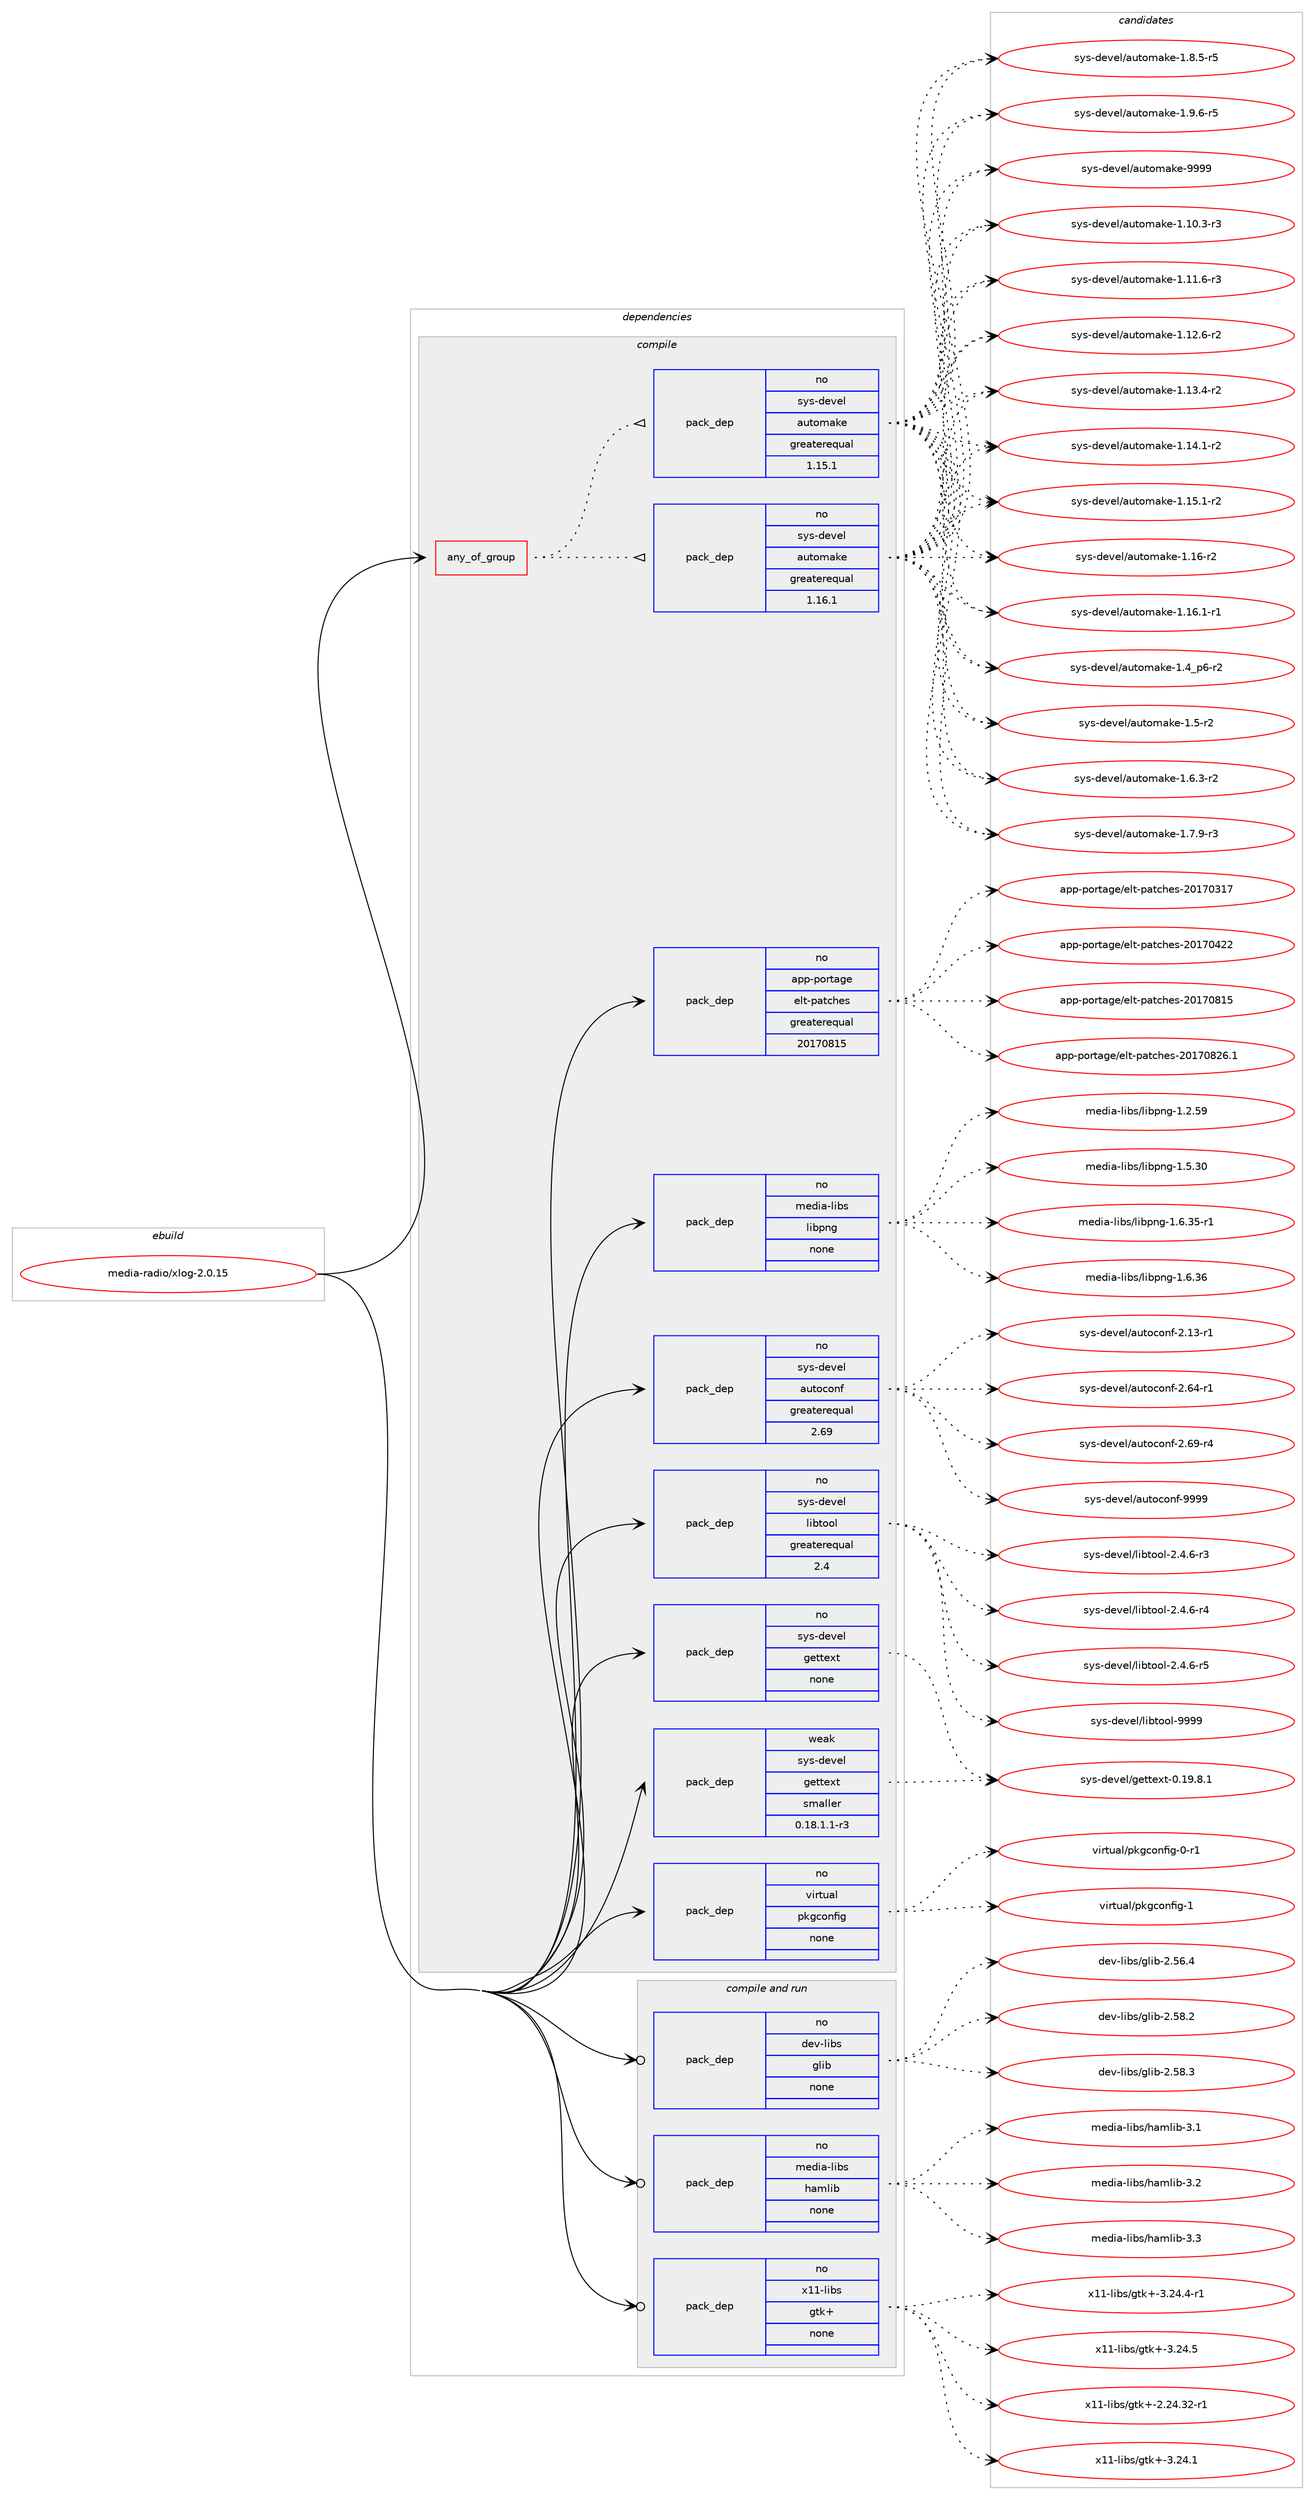 digraph prolog {

# *************
# Graph options
# *************

newrank=true;
concentrate=true;
compound=true;
graph [rankdir=LR,fontname=Helvetica,fontsize=10,ranksep=1.5];#, ranksep=2.5, nodesep=0.2];
edge  [arrowhead=vee];
node  [fontname=Helvetica,fontsize=10];

# **********
# The ebuild
# **********

subgraph cluster_leftcol {
color=gray;
rank=same;
label=<<i>ebuild</i>>;
id [label="media-radio/xlog-2.0.15", color=red, width=4, href="../media-radio/xlog-2.0.15.svg"];
}

# ****************
# The dependencies
# ****************

subgraph cluster_midcol {
color=gray;
label=<<i>dependencies</i>>;
subgraph cluster_compile {
fillcolor="#eeeeee";
style=filled;
label=<<i>compile</i>>;
subgraph any25410 {
dependency1623824 [label=<<TABLE BORDER="0" CELLBORDER="1" CELLSPACING="0" CELLPADDING="4"><TR><TD CELLPADDING="10">any_of_group</TD></TR></TABLE>>, shape=none, color=red];subgraph pack1160988 {
dependency1623825 [label=<<TABLE BORDER="0" CELLBORDER="1" CELLSPACING="0" CELLPADDING="4" WIDTH="220"><TR><TD ROWSPAN="6" CELLPADDING="30">pack_dep</TD></TR><TR><TD WIDTH="110">no</TD></TR><TR><TD>sys-devel</TD></TR><TR><TD>automake</TD></TR><TR><TD>greaterequal</TD></TR><TR><TD>1.16.1</TD></TR></TABLE>>, shape=none, color=blue];
}
dependency1623824:e -> dependency1623825:w [weight=20,style="dotted",arrowhead="oinv"];
subgraph pack1160989 {
dependency1623826 [label=<<TABLE BORDER="0" CELLBORDER="1" CELLSPACING="0" CELLPADDING="4" WIDTH="220"><TR><TD ROWSPAN="6" CELLPADDING="30">pack_dep</TD></TR><TR><TD WIDTH="110">no</TD></TR><TR><TD>sys-devel</TD></TR><TR><TD>automake</TD></TR><TR><TD>greaterequal</TD></TR><TR><TD>1.15.1</TD></TR></TABLE>>, shape=none, color=blue];
}
dependency1623824:e -> dependency1623826:w [weight=20,style="dotted",arrowhead="oinv"];
}
id:e -> dependency1623824:w [weight=20,style="solid",arrowhead="vee"];
subgraph pack1160990 {
dependency1623827 [label=<<TABLE BORDER="0" CELLBORDER="1" CELLSPACING="0" CELLPADDING="4" WIDTH="220"><TR><TD ROWSPAN="6" CELLPADDING="30">pack_dep</TD></TR><TR><TD WIDTH="110">no</TD></TR><TR><TD>app-portage</TD></TR><TR><TD>elt-patches</TD></TR><TR><TD>greaterequal</TD></TR><TR><TD>20170815</TD></TR></TABLE>>, shape=none, color=blue];
}
id:e -> dependency1623827:w [weight=20,style="solid",arrowhead="vee"];
subgraph pack1160991 {
dependency1623828 [label=<<TABLE BORDER="0" CELLBORDER="1" CELLSPACING="0" CELLPADDING="4" WIDTH="220"><TR><TD ROWSPAN="6" CELLPADDING="30">pack_dep</TD></TR><TR><TD WIDTH="110">no</TD></TR><TR><TD>media-libs</TD></TR><TR><TD>libpng</TD></TR><TR><TD>none</TD></TR><TR><TD></TD></TR></TABLE>>, shape=none, color=blue];
}
id:e -> dependency1623828:w [weight=20,style="solid",arrowhead="vee"];
subgraph pack1160992 {
dependency1623829 [label=<<TABLE BORDER="0" CELLBORDER="1" CELLSPACING="0" CELLPADDING="4" WIDTH="220"><TR><TD ROWSPAN="6" CELLPADDING="30">pack_dep</TD></TR><TR><TD WIDTH="110">no</TD></TR><TR><TD>sys-devel</TD></TR><TR><TD>autoconf</TD></TR><TR><TD>greaterequal</TD></TR><TR><TD>2.69</TD></TR></TABLE>>, shape=none, color=blue];
}
id:e -> dependency1623829:w [weight=20,style="solid",arrowhead="vee"];
subgraph pack1160993 {
dependency1623830 [label=<<TABLE BORDER="0" CELLBORDER="1" CELLSPACING="0" CELLPADDING="4" WIDTH="220"><TR><TD ROWSPAN="6" CELLPADDING="30">pack_dep</TD></TR><TR><TD WIDTH="110">no</TD></TR><TR><TD>sys-devel</TD></TR><TR><TD>gettext</TD></TR><TR><TD>none</TD></TR><TR><TD></TD></TR></TABLE>>, shape=none, color=blue];
}
id:e -> dependency1623830:w [weight=20,style="solid",arrowhead="vee"];
subgraph pack1160994 {
dependency1623831 [label=<<TABLE BORDER="0" CELLBORDER="1" CELLSPACING="0" CELLPADDING="4" WIDTH="220"><TR><TD ROWSPAN="6" CELLPADDING="30">pack_dep</TD></TR><TR><TD WIDTH="110">no</TD></TR><TR><TD>sys-devel</TD></TR><TR><TD>libtool</TD></TR><TR><TD>greaterequal</TD></TR><TR><TD>2.4</TD></TR></TABLE>>, shape=none, color=blue];
}
id:e -> dependency1623831:w [weight=20,style="solid",arrowhead="vee"];
subgraph pack1160995 {
dependency1623832 [label=<<TABLE BORDER="0" CELLBORDER="1" CELLSPACING="0" CELLPADDING="4" WIDTH="220"><TR><TD ROWSPAN="6" CELLPADDING="30">pack_dep</TD></TR><TR><TD WIDTH="110">no</TD></TR><TR><TD>virtual</TD></TR><TR><TD>pkgconfig</TD></TR><TR><TD>none</TD></TR><TR><TD></TD></TR></TABLE>>, shape=none, color=blue];
}
id:e -> dependency1623832:w [weight=20,style="solid",arrowhead="vee"];
subgraph pack1160996 {
dependency1623833 [label=<<TABLE BORDER="0" CELLBORDER="1" CELLSPACING="0" CELLPADDING="4" WIDTH="220"><TR><TD ROWSPAN="6" CELLPADDING="30">pack_dep</TD></TR><TR><TD WIDTH="110">weak</TD></TR><TR><TD>sys-devel</TD></TR><TR><TD>gettext</TD></TR><TR><TD>smaller</TD></TR><TR><TD>0.18.1.1-r3</TD></TR></TABLE>>, shape=none, color=blue];
}
id:e -> dependency1623833:w [weight=20,style="solid",arrowhead="vee"];
}
subgraph cluster_compileandrun {
fillcolor="#eeeeee";
style=filled;
label=<<i>compile and run</i>>;
subgraph pack1160997 {
dependency1623834 [label=<<TABLE BORDER="0" CELLBORDER="1" CELLSPACING="0" CELLPADDING="4" WIDTH="220"><TR><TD ROWSPAN="6" CELLPADDING="30">pack_dep</TD></TR><TR><TD WIDTH="110">no</TD></TR><TR><TD>dev-libs</TD></TR><TR><TD>glib</TD></TR><TR><TD>none</TD></TR><TR><TD></TD></TR></TABLE>>, shape=none, color=blue];
}
id:e -> dependency1623834:w [weight=20,style="solid",arrowhead="odotvee"];
subgraph pack1160998 {
dependency1623835 [label=<<TABLE BORDER="0" CELLBORDER="1" CELLSPACING="0" CELLPADDING="4" WIDTH="220"><TR><TD ROWSPAN="6" CELLPADDING="30">pack_dep</TD></TR><TR><TD WIDTH="110">no</TD></TR><TR><TD>media-libs</TD></TR><TR><TD>hamlib</TD></TR><TR><TD>none</TD></TR><TR><TD></TD></TR></TABLE>>, shape=none, color=blue];
}
id:e -> dependency1623835:w [weight=20,style="solid",arrowhead="odotvee"];
subgraph pack1160999 {
dependency1623836 [label=<<TABLE BORDER="0" CELLBORDER="1" CELLSPACING="0" CELLPADDING="4" WIDTH="220"><TR><TD ROWSPAN="6" CELLPADDING="30">pack_dep</TD></TR><TR><TD WIDTH="110">no</TD></TR><TR><TD>x11-libs</TD></TR><TR><TD>gtk+</TD></TR><TR><TD>none</TD></TR><TR><TD></TD></TR></TABLE>>, shape=none, color=blue];
}
id:e -> dependency1623836:w [weight=20,style="solid",arrowhead="odotvee"];
}
subgraph cluster_run {
fillcolor="#eeeeee";
style=filled;
label=<<i>run</i>>;
}
}

# **************
# The candidates
# **************

subgraph cluster_choices {
rank=same;
color=gray;
label=<<i>candidates</i>>;

subgraph choice1160988 {
color=black;
nodesep=1;
choice11512111545100101118101108479711711611110997107101454946494846514511451 [label="sys-devel/automake-1.10.3-r3", color=red, width=4,href="../sys-devel/automake-1.10.3-r3.svg"];
choice11512111545100101118101108479711711611110997107101454946494946544511451 [label="sys-devel/automake-1.11.6-r3", color=red, width=4,href="../sys-devel/automake-1.11.6-r3.svg"];
choice11512111545100101118101108479711711611110997107101454946495046544511450 [label="sys-devel/automake-1.12.6-r2", color=red, width=4,href="../sys-devel/automake-1.12.6-r2.svg"];
choice11512111545100101118101108479711711611110997107101454946495146524511450 [label="sys-devel/automake-1.13.4-r2", color=red, width=4,href="../sys-devel/automake-1.13.4-r2.svg"];
choice11512111545100101118101108479711711611110997107101454946495246494511450 [label="sys-devel/automake-1.14.1-r2", color=red, width=4,href="../sys-devel/automake-1.14.1-r2.svg"];
choice11512111545100101118101108479711711611110997107101454946495346494511450 [label="sys-devel/automake-1.15.1-r2", color=red, width=4,href="../sys-devel/automake-1.15.1-r2.svg"];
choice1151211154510010111810110847971171161111099710710145494649544511450 [label="sys-devel/automake-1.16-r2", color=red, width=4,href="../sys-devel/automake-1.16-r2.svg"];
choice11512111545100101118101108479711711611110997107101454946495446494511449 [label="sys-devel/automake-1.16.1-r1", color=red, width=4,href="../sys-devel/automake-1.16.1-r1.svg"];
choice115121115451001011181011084797117116111109971071014549465295112544511450 [label="sys-devel/automake-1.4_p6-r2", color=red, width=4,href="../sys-devel/automake-1.4_p6-r2.svg"];
choice11512111545100101118101108479711711611110997107101454946534511450 [label="sys-devel/automake-1.5-r2", color=red, width=4,href="../sys-devel/automake-1.5-r2.svg"];
choice115121115451001011181011084797117116111109971071014549465446514511450 [label="sys-devel/automake-1.6.3-r2", color=red, width=4,href="../sys-devel/automake-1.6.3-r2.svg"];
choice115121115451001011181011084797117116111109971071014549465546574511451 [label="sys-devel/automake-1.7.9-r3", color=red, width=4,href="../sys-devel/automake-1.7.9-r3.svg"];
choice115121115451001011181011084797117116111109971071014549465646534511453 [label="sys-devel/automake-1.8.5-r5", color=red, width=4,href="../sys-devel/automake-1.8.5-r5.svg"];
choice115121115451001011181011084797117116111109971071014549465746544511453 [label="sys-devel/automake-1.9.6-r5", color=red, width=4,href="../sys-devel/automake-1.9.6-r5.svg"];
choice115121115451001011181011084797117116111109971071014557575757 [label="sys-devel/automake-9999", color=red, width=4,href="../sys-devel/automake-9999.svg"];
dependency1623825:e -> choice11512111545100101118101108479711711611110997107101454946494846514511451:w [style=dotted,weight="100"];
dependency1623825:e -> choice11512111545100101118101108479711711611110997107101454946494946544511451:w [style=dotted,weight="100"];
dependency1623825:e -> choice11512111545100101118101108479711711611110997107101454946495046544511450:w [style=dotted,weight="100"];
dependency1623825:e -> choice11512111545100101118101108479711711611110997107101454946495146524511450:w [style=dotted,weight="100"];
dependency1623825:e -> choice11512111545100101118101108479711711611110997107101454946495246494511450:w [style=dotted,weight="100"];
dependency1623825:e -> choice11512111545100101118101108479711711611110997107101454946495346494511450:w [style=dotted,weight="100"];
dependency1623825:e -> choice1151211154510010111810110847971171161111099710710145494649544511450:w [style=dotted,weight="100"];
dependency1623825:e -> choice11512111545100101118101108479711711611110997107101454946495446494511449:w [style=dotted,weight="100"];
dependency1623825:e -> choice115121115451001011181011084797117116111109971071014549465295112544511450:w [style=dotted,weight="100"];
dependency1623825:e -> choice11512111545100101118101108479711711611110997107101454946534511450:w [style=dotted,weight="100"];
dependency1623825:e -> choice115121115451001011181011084797117116111109971071014549465446514511450:w [style=dotted,weight="100"];
dependency1623825:e -> choice115121115451001011181011084797117116111109971071014549465546574511451:w [style=dotted,weight="100"];
dependency1623825:e -> choice115121115451001011181011084797117116111109971071014549465646534511453:w [style=dotted,weight="100"];
dependency1623825:e -> choice115121115451001011181011084797117116111109971071014549465746544511453:w [style=dotted,weight="100"];
dependency1623825:e -> choice115121115451001011181011084797117116111109971071014557575757:w [style=dotted,weight="100"];
}
subgraph choice1160989 {
color=black;
nodesep=1;
choice11512111545100101118101108479711711611110997107101454946494846514511451 [label="sys-devel/automake-1.10.3-r3", color=red, width=4,href="../sys-devel/automake-1.10.3-r3.svg"];
choice11512111545100101118101108479711711611110997107101454946494946544511451 [label="sys-devel/automake-1.11.6-r3", color=red, width=4,href="../sys-devel/automake-1.11.6-r3.svg"];
choice11512111545100101118101108479711711611110997107101454946495046544511450 [label="sys-devel/automake-1.12.6-r2", color=red, width=4,href="../sys-devel/automake-1.12.6-r2.svg"];
choice11512111545100101118101108479711711611110997107101454946495146524511450 [label="sys-devel/automake-1.13.4-r2", color=red, width=4,href="../sys-devel/automake-1.13.4-r2.svg"];
choice11512111545100101118101108479711711611110997107101454946495246494511450 [label="sys-devel/automake-1.14.1-r2", color=red, width=4,href="../sys-devel/automake-1.14.1-r2.svg"];
choice11512111545100101118101108479711711611110997107101454946495346494511450 [label="sys-devel/automake-1.15.1-r2", color=red, width=4,href="../sys-devel/automake-1.15.1-r2.svg"];
choice1151211154510010111810110847971171161111099710710145494649544511450 [label="sys-devel/automake-1.16-r2", color=red, width=4,href="../sys-devel/automake-1.16-r2.svg"];
choice11512111545100101118101108479711711611110997107101454946495446494511449 [label="sys-devel/automake-1.16.1-r1", color=red, width=4,href="../sys-devel/automake-1.16.1-r1.svg"];
choice115121115451001011181011084797117116111109971071014549465295112544511450 [label="sys-devel/automake-1.4_p6-r2", color=red, width=4,href="../sys-devel/automake-1.4_p6-r2.svg"];
choice11512111545100101118101108479711711611110997107101454946534511450 [label="sys-devel/automake-1.5-r2", color=red, width=4,href="../sys-devel/automake-1.5-r2.svg"];
choice115121115451001011181011084797117116111109971071014549465446514511450 [label="sys-devel/automake-1.6.3-r2", color=red, width=4,href="../sys-devel/automake-1.6.3-r2.svg"];
choice115121115451001011181011084797117116111109971071014549465546574511451 [label="sys-devel/automake-1.7.9-r3", color=red, width=4,href="../sys-devel/automake-1.7.9-r3.svg"];
choice115121115451001011181011084797117116111109971071014549465646534511453 [label="sys-devel/automake-1.8.5-r5", color=red, width=4,href="../sys-devel/automake-1.8.5-r5.svg"];
choice115121115451001011181011084797117116111109971071014549465746544511453 [label="sys-devel/automake-1.9.6-r5", color=red, width=4,href="../sys-devel/automake-1.9.6-r5.svg"];
choice115121115451001011181011084797117116111109971071014557575757 [label="sys-devel/automake-9999", color=red, width=4,href="../sys-devel/automake-9999.svg"];
dependency1623826:e -> choice11512111545100101118101108479711711611110997107101454946494846514511451:w [style=dotted,weight="100"];
dependency1623826:e -> choice11512111545100101118101108479711711611110997107101454946494946544511451:w [style=dotted,weight="100"];
dependency1623826:e -> choice11512111545100101118101108479711711611110997107101454946495046544511450:w [style=dotted,weight="100"];
dependency1623826:e -> choice11512111545100101118101108479711711611110997107101454946495146524511450:w [style=dotted,weight="100"];
dependency1623826:e -> choice11512111545100101118101108479711711611110997107101454946495246494511450:w [style=dotted,weight="100"];
dependency1623826:e -> choice11512111545100101118101108479711711611110997107101454946495346494511450:w [style=dotted,weight="100"];
dependency1623826:e -> choice1151211154510010111810110847971171161111099710710145494649544511450:w [style=dotted,weight="100"];
dependency1623826:e -> choice11512111545100101118101108479711711611110997107101454946495446494511449:w [style=dotted,weight="100"];
dependency1623826:e -> choice115121115451001011181011084797117116111109971071014549465295112544511450:w [style=dotted,weight="100"];
dependency1623826:e -> choice11512111545100101118101108479711711611110997107101454946534511450:w [style=dotted,weight="100"];
dependency1623826:e -> choice115121115451001011181011084797117116111109971071014549465446514511450:w [style=dotted,weight="100"];
dependency1623826:e -> choice115121115451001011181011084797117116111109971071014549465546574511451:w [style=dotted,weight="100"];
dependency1623826:e -> choice115121115451001011181011084797117116111109971071014549465646534511453:w [style=dotted,weight="100"];
dependency1623826:e -> choice115121115451001011181011084797117116111109971071014549465746544511453:w [style=dotted,weight="100"];
dependency1623826:e -> choice115121115451001011181011084797117116111109971071014557575757:w [style=dotted,weight="100"];
}
subgraph choice1160990 {
color=black;
nodesep=1;
choice97112112451121111141169710310147101108116451129711699104101115455048495548514955 [label="app-portage/elt-patches-20170317", color=red, width=4,href="../app-portage/elt-patches-20170317.svg"];
choice97112112451121111141169710310147101108116451129711699104101115455048495548525050 [label="app-portage/elt-patches-20170422", color=red, width=4,href="../app-portage/elt-patches-20170422.svg"];
choice97112112451121111141169710310147101108116451129711699104101115455048495548564953 [label="app-portage/elt-patches-20170815", color=red, width=4,href="../app-portage/elt-patches-20170815.svg"];
choice971121124511211111411697103101471011081164511297116991041011154550484955485650544649 [label="app-portage/elt-patches-20170826.1", color=red, width=4,href="../app-portage/elt-patches-20170826.1.svg"];
dependency1623827:e -> choice97112112451121111141169710310147101108116451129711699104101115455048495548514955:w [style=dotted,weight="100"];
dependency1623827:e -> choice97112112451121111141169710310147101108116451129711699104101115455048495548525050:w [style=dotted,weight="100"];
dependency1623827:e -> choice97112112451121111141169710310147101108116451129711699104101115455048495548564953:w [style=dotted,weight="100"];
dependency1623827:e -> choice971121124511211111411697103101471011081164511297116991041011154550484955485650544649:w [style=dotted,weight="100"];
}
subgraph choice1160991 {
color=black;
nodesep=1;
choice109101100105974510810598115471081059811211010345494650465357 [label="media-libs/libpng-1.2.59", color=red, width=4,href="../media-libs/libpng-1.2.59.svg"];
choice109101100105974510810598115471081059811211010345494653465148 [label="media-libs/libpng-1.5.30", color=red, width=4,href="../media-libs/libpng-1.5.30.svg"];
choice1091011001059745108105981154710810598112110103454946544651534511449 [label="media-libs/libpng-1.6.35-r1", color=red, width=4,href="../media-libs/libpng-1.6.35-r1.svg"];
choice109101100105974510810598115471081059811211010345494654465154 [label="media-libs/libpng-1.6.36", color=red, width=4,href="../media-libs/libpng-1.6.36.svg"];
dependency1623828:e -> choice109101100105974510810598115471081059811211010345494650465357:w [style=dotted,weight="100"];
dependency1623828:e -> choice109101100105974510810598115471081059811211010345494653465148:w [style=dotted,weight="100"];
dependency1623828:e -> choice1091011001059745108105981154710810598112110103454946544651534511449:w [style=dotted,weight="100"];
dependency1623828:e -> choice109101100105974510810598115471081059811211010345494654465154:w [style=dotted,weight="100"];
}
subgraph choice1160992 {
color=black;
nodesep=1;
choice1151211154510010111810110847971171161119911111010245504649514511449 [label="sys-devel/autoconf-2.13-r1", color=red, width=4,href="../sys-devel/autoconf-2.13-r1.svg"];
choice1151211154510010111810110847971171161119911111010245504654524511449 [label="sys-devel/autoconf-2.64-r1", color=red, width=4,href="../sys-devel/autoconf-2.64-r1.svg"];
choice1151211154510010111810110847971171161119911111010245504654574511452 [label="sys-devel/autoconf-2.69-r4", color=red, width=4,href="../sys-devel/autoconf-2.69-r4.svg"];
choice115121115451001011181011084797117116111991111101024557575757 [label="sys-devel/autoconf-9999", color=red, width=4,href="../sys-devel/autoconf-9999.svg"];
dependency1623829:e -> choice1151211154510010111810110847971171161119911111010245504649514511449:w [style=dotted,weight="100"];
dependency1623829:e -> choice1151211154510010111810110847971171161119911111010245504654524511449:w [style=dotted,weight="100"];
dependency1623829:e -> choice1151211154510010111810110847971171161119911111010245504654574511452:w [style=dotted,weight="100"];
dependency1623829:e -> choice115121115451001011181011084797117116111991111101024557575757:w [style=dotted,weight="100"];
}
subgraph choice1160993 {
color=black;
nodesep=1;
choice1151211154510010111810110847103101116116101120116454846495746564649 [label="sys-devel/gettext-0.19.8.1", color=red, width=4,href="../sys-devel/gettext-0.19.8.1.svg"];
dependency1623830:e -> choice1151211154510010111810110847103101116116101120116454846495746564649:w [style=dotted,weight="100"];
}
subgraph choice1160994 {
color=black;
nodesep=1;
choice1151211154510010111810110847108105981161111111084550465246544511451 [label="sys-devel/libtool-2.4.6-r3", color=red, width=4,href="../sys-devel/libtool-2.4.6-r3.svg"];
choice1151211154510010111810110847108105981161111111084550465246544511452 [label="sys-devel/libtool-2.4.6-r4", color=red, width=4,href="../sys-devel/libtool-2.4.6-r4.svg"];
choice1151211154510010111810110847108105981161111111084550465246544511453 [label="sys-devel/libtool-2.4.6-r5", color=red, width=4,href="../sys-devel/libtool-2.4.6-r5.svg"];
choice1151211154510010111810110847108105981161111111084557575757 [label="sys-devel/libtool-9999", color=red, width=4,href="../sys-devel/libtool-9999.svg"];
dependency1623831:e -> choice1151211154510010111810110847108105981161111111084550465246544511451:w [style=dotted,weight="100"];
dependency1623831:e -> choice1151211154510010111810110847108105981161111111084550465246544511452:w [style=dotted,weight="100"];
dependency1623831:e -> choice1151211154510010111810110847108105981161111111084550465246544511453:w [style=dotted,weight="100"];
dependency1623831:e -> choice1151211154510010111810110847108105981161111111084557575757:w [style=dotted,weight="100"];
}
subgraph choice1160995 {
color=black;
nodesep=1;
choice11810511411611797108471121071039911111010210510345484511449 [label="virtual/pkgconfig-0-r1", color=red, width=4,href="../virtual/pkgconfig-0-r1.svg"];
choice1181051141161179710847112107103991111101021051034549 [label="virtual/pkgconfig-1", color=red, width=4,href="../virtual/pkgconfig-1.svg"];
dependency1623832:e -> choice11810511411611797108471121071039911111010210510345484511449:w [style=dotted,weight="100"];
dependency1623832:e -> choice1181051141161179710847112107103991111101021051034549:w [style=dotted,weight="100"];
}
subgraph choice1160996 {
color=black;
nodesep=1;
choice1151211154510010111810110847103101116116101120116454846495746564649 [label="sys-devel/gettext-0.19.8.1", color=red, width=4,href="../sys-devel/gettext-0.19.8.1.svg"];
dependency1623833:e -> choice1151211154510010111810110847103101116116101120116454846495746564649:w [style=dotted,weight="100"];
}
subgraph choice1160997 {
color=black;
nodesep=1;
choice1001011184510810598115471031081059845504653544652 [label="dev-libs/glib-2.56.4", color=red, width=4,href="../dev-libs/glib-2.56.4.svg"];
choice1001011184510810598115471031081059845504653564650 [label="dev-libs/glib-2.58.2", color=red, width=4,href="../dev-libs/glib-2.58.2.svg"];
choice1001011184510810598115471031081059845504653564651 [label="dev-libs/glib-2.58.3", color=red, width=4,href="../dev-libs/glib-2.58.3.svg"];
dependency1623834:e -> choice1001011184510810598115471031081059845504653544652:w [style=dotted,weight="100"];
dependency1623834:e -> choice1001011184510810598115471031081059845504653564650:w [style=dotted,weight="100"];
dependency1623834:e -> choice1001011184510810598115471031081059845504653564651:w [style=dotted,weight="100"];
}
subgraph choice1160998 {
color=black;
nodesep=1;
choice10910110010597451081059811547104971091081059845514649 [label="media-libs/hamlib-3.1", color=red, width=4,href="../media-libs/hamlib-3.1.svg"];
choice10910110010597451081059811547104971091081059845514650 [label="media-libs/hamlib-3.2", color=red, width=4,href="../media-libs/hamlib-3.2.svg"];
choice10910110010597451081059811547104971091081059845514651 [label="media-libs/hamlib-3.3", color=red, width=4,href="../media-libs/hamlib-3.3.svg"];
dependency1623835:e -> choice10910110010597451081059811547104971091081059845514649:w [style=dotted,weight="100"];
dependency1623835:e -> choice10910110010597451081059811547104971091081059845514650:w [style=dotted,weight="100"];
dependency1623835:e -> choice10910110010597451081059811547104971091081059845514651:w [style=dotted,weight="100"];
}
subgraph choice1160999 {
color=black;
nodesep=1;
choice12049494510810598115471031161074345504650524651504511449 [label="x11-libs/gtk+-2.24.32-r1", color=red, width=4,href="../x11-libs/gtk+-2.24.32-r1.svg"];
choice12049494510810598115471031161074345514650524649 [label="x11-libs/gtk+-3.24.1", color=red, width=4,href="../x11-libs/gtk+-3.24.1.svg"];
choice120494945108105981154710311610743455146505246524511449 [label="x11-libs/gtk+-3.24.4-r1", color=red, width=4,href="../x11-libs/gtk+-3.24.4-r1.svg"];
choice12049494510810598115471031161074345514650524653 [label="x11-libs/gtk+-3.24.5", color=red, width=4,href="../x11-libs/gtk+-3.24.5.svg"];
dependency1623836:e -> choice12049494510810598115471031161074345504650524651504511449:w [style=dotted,weight="100"];
dependency1623836:e -> choice12049494510810598115471031161074345514650524649:w [style=dotted,weight="100"];
dependency1623836:e -> choice120494945108105981154710311610743455146505246524511449:w [style=dotted,weight="100"];
dependency1623836:e -> choice12049494510810598115471031161074345514650524653:w [style=dotted,weight="100"];
}
}

}

